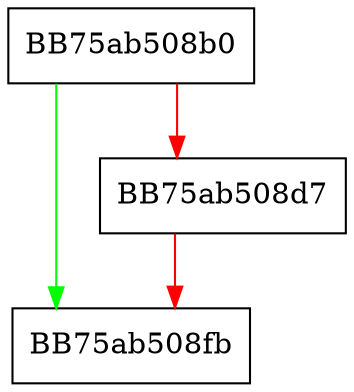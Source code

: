 digraph juliandayFunc {
  node [shape="box"];
  graph [splines=ortho];
  BB75ab508b0 -> BB75ab508fb [color="green"];
  BB75ab508b0 -> BB75ab508d7 [color="red"];
  BB75ab508d7 -> BB75ab508fb [color="red"];
}